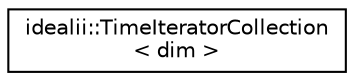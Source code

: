 digraph "Graphical Class Hierarchy"
{
 // LATEX_PDF_SIZE
  edge [fontname="Helvetica",fontsize="10",labelfontname="Helvetica",labelfontsize="10"];
  node [fontname="Helvetica",fontsize="10",shape=record];
  rankdir="LR";
  Node0 [label="idealii::TimeIteratorCollection\l\< dim \>",height=0.2,width=0.4,color="black", fillcolor="white", style="filled",URL="$classidealii_1_1TimeIteratorCollection.html",tooltip="A collection of slab iterators to simplify time marching."];
}
